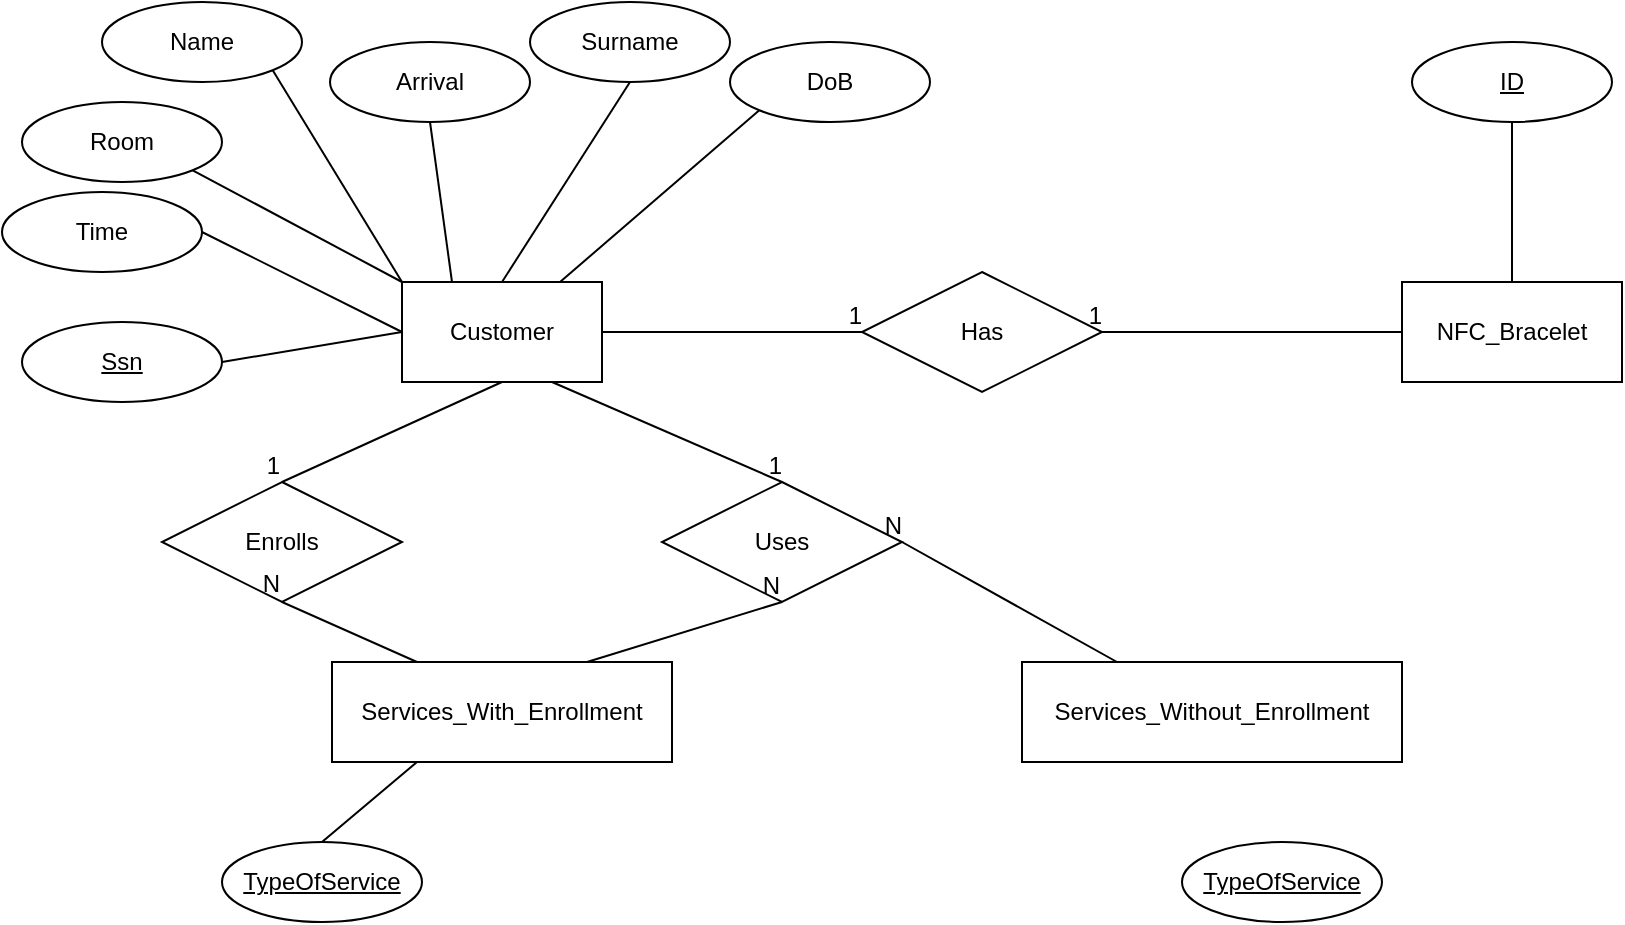 <mxfile version="14.6.1" type="github">
  <diagram id="hD8x8rFiTOKmc3ZWUuP_" name="Page-1">
    <mxGraphModel dx="1278" dy="548" grid="1" gridSize="10" guides="1" tooltips="1" connect="1" arrows="1" fold="1" page="1" pageScale="1" pageWidth="827" pageHeight="1169" math="0" shadow="0">
      <root>
        <mxCell id="0" />
        <mxCell id="1" parent="0" />
        <mxCell id="cgFxiKVTE2_JD3lSgvtE-6" value="Customer" style="whiteSpace=wrap;html=1;align=center;" parent="1" vertex="1">
          <mxGeometry x="200" y="150" width="100" height="50" as="geometry" />
        </mxCell>
        <mxCell id="cgFxiKVTE2_JD3lSgvtE-7" value="Room" style="ellipse;whiteSpace=wrap;html=1;align=center;" parent="1" vertex="1">
          <mxGeometry x="10" y="60" width="100" height="40" as="geometry" />
        </mxCell>
        <mxCell id="cgFxiKVTE2_JD3lSgvtE-8" value="DoB" style="ellipse;whiteSpace=wrap;html=1;align=center;" parent="1" vertex="1">
          <mxGeometry x="364" y="30" width="100" height="40" as="geometry" />
        </mxCell>
        <mxCell id="cgFxiKVTE2_JD3lSgvtE-9" value="Surname" style="ellipse;whiteSpace=wrap;html=1;align=center;" parent="1" vertex="1">
          <mxGeometry x="264" y="10" width="100" height="40" as="geometry" />
        </mxCell>
        <mxCell id="cgFxiKVTE2_JD3lSgvtE-10" value="Name" style="ellipse;whiteSpace=wrap;html=1;align=center;" parent="1" vertex="1">
          <mxGeometry x="50" y="10" width="100" height="40" as="geometry" />
        </mxCell>
        <mxCell id="cgFxiKVTE2_JD3lSgvtE-13" value="Arrival" style="ellipse;whiteSpace=wrap;html=1;align=center;" parent="1" vertex="1">
          <mxGeometry x="164" y="30" width="100" height="40" as="geometry" />
        </mxCell>
        <mxCell id="cgFxiKVTE2_JD3lSgvtE-14" value="Time" style="ellipse;whiteSpace=wrap;html=1;align=center;" parent="1" vertex="1">
          <mxGeometry y="105" width="100" height="40" as="geometry" />
        </mxCell>
        <mxCell id="cgFxiKVTE2_JD3lSgvtE-32" value="" style="endArrow=none;html=1;rounded=0;entryX=0;entryY=0;entryDx=0;entryDy=0;exitX=1;exitY=1;exitDx=0;exitDy=0;" parent="1" source="cgFxiKVTE2_JD3lSgvtE-10" target="cgFxiKVTE2_JD3lSgvtE-6" edge="1">
          <mxGeometry relative="1" as="geometry">
            <mxPoint x="90" y="90" as="sourcePoint" />
            <mxPoint x="250" y="90" as="targetPoint" />
          </mxGeometry>
        </mxCell>
        <mxCell id="cgFxiKVTE2_JD3lSgvtE-34" value="" style="endArrow=none;html=1;rounded=0;entryX=0;entryY=1;entryDx=0;entryDy=0;" parent="1" source="cgFxiKVTE2_JD3lSgvtE-6" target="cgFxiKVTE2_JD3lSgvtE-8" edge="1">
          <mxGeometry relative="1" as="geometry">
            <mxPoint x="380" y="195" as="sourcePoint" />
            <mxPoint x="540" y="195" as="targetPoint" />
          </mxGeometry>
        </mxCell>
        <mxCell id="cgFxiKVTE2_JD3lSgvtE-35" value="" style="endArrow=none;html=1;rounded=0;exitX=0.5;exitY=0;exitDx=0;exitDy=0;entryX=0.5;entryY=1;entryDx=0;entryDy=0;" parent="1" source="cgFxiKVTE2_JD3lSgvtE-6" target="cgFxiKVTE2_JD3lSgvtE-9" edge="1">
          <mxGeometry relative="1" as="geometry">
            <mxPoint x="280" y="130" as="sourcePoint" />
            <mxPoint x="440" y="130" as="targetPoint" />
          </mxGeometry>
        </mxCell>
        <mxCell id="cgFxiKVTE2_JD3lSgvtE-36" value="" style="endArrow=none;html=1;rounded=0;exitX=0.5;exitY=1;exitDx=0;exitDy=0;entryX=0.25;entryY=0;entryDx=0;entryDy=0;" parent="1" source="cgFxiKVTE2_JD3lSgvtE-13" target="cgFxiKVTE2_JD3lSgvtE-6" edge="1">
          <mxGeometry relative="1" as="geometry">
            <mxPoint x="150" y="100" as="sourcePoint" />
            <mxPoint x="310" y="100" as="targetPoint" />
          </mxGeometry>
        </mxCell>
        <mxCell id="cgFxiKVTE2_JD3lSgvtE-38" value="Has" style="shape=rhombus;perimeter=rhombusPerimeter;whiteSpace=wrap;html=1;align=center;" parent="1" vertex="1">
          <mxGeometry x="430" y="145" width="120" height="60" as="geometry" />
        </mxCell>
        <mxCell id="cgFxiKVTE2_JD3lSgvtE-39" value="NFC_Bracelet" style="whiteSpace=wrap;html=1;align=center;" parent="1" vertex="1">
          <mxGeometry x="700" y="150" width="110" height="50" as="geometry" />
        </mxCell>
        <mxCell id="cgFxiKVTE2_JD3lSgvtE-41" value="&lt;u&gt;ID&lt;/u&gt;" style="ellipse;whiteSpace=wrap;html=1;align=center;" parent="1" vertex="1">
          <mxGeometry x="705" y="30" width="100" height="40" as="geometry" />
        </mxCell>
        <mxCell id="cgFxiKVTE2_JD3lSgvtE-42" value="" style="endArrow=none;html=1;rounded=0;entryX=0.5;entryY=1;entryDx=0;entryDy=0;exitX=0.5;exitY=0;exitDx=0;exitDy=0;" parent="1" source="cgFxiKVTE2_JD3lSgvtE-39" target="cgFxiKVTE2_JD3lSgvtE-41" edge="1">
          <mxGeometry relative="1" as="geometry">
            <mxPoint x="280" y="130" as="sourcePoint" />
            <mxPoint x="440" y="130" as="targetPoint" />
          </mxGeometry>
        </mxCell>
        <mxCell id="cgFxiKVTE2_JD3lSgvtE-43" value="" style="endArrow=none;html=1;rounded=0;exitX=1;exitY=0.5;exitDx=0;exitDy=0;entryX=0;entryY=0.5;entryDx=0;entryDy=0;" parent="1" source="cgFxiKVTE2_JD3lSgvtE-6" target="cgFxiKVTE2_JD3lSgvtE-38" edge="1">
          <mxGeometry relative="1" as="geometry">
            <mxPoint x="280" y="270" as="sourcePoint" />
            <mxPoint x="440" y="270" as="targetPoint" />
          </mxGeometry>
        </mxCell>
        <mxCell id="cgFxiKVTE2_JD3lSgvtE-44" value="1" style="resizable=0;html=1;align=right;verticalAlign=bottom;" parent="cgFxiKVTE2_JD3lSgvtE-43" connectable="0" vertex="1">
          <mxGeometry x="1" relative="1" as="geometry" />
        </mxCell>
        <mxCell id="cgFxiKVTE2_JD3lSgvtE-45" value="" style="endArrow=none;html=1;rounded=0;exitX=0;exitY=0.5;exitDx=0;exitDy=0;entryX=1;entryY=0.5;entryDx=0;entryDy=0;" parent="1" source="cgFxiKVTE2_JD3lSgvtE-39" target="cgFxiKVTE2_JD3lSgvtE-38" edge="1">
          <mxGeometry relative="1" as="geometry">
            <mxPoint x="280" y="130" as="sourcePoint" />
            <mxPoint x="440" y="130" as="targetPoint" />
          </mxGeometry>
        </mxCell>
        <mxCell id="cgFxiKVTE2_JD3lSgvtE-46" value="1" style="resizable=0;html=1;align=right;verticalAlign=bottom;" parent="cgFxiKVTE2_JD3lSgvtE-45" connectable="0" vertex="1">
          <mxGeometry x="1" relative="1" as="geometry" />
        </mxCell>
        <mxCell id="3_kX5ixNashs4jqHw_7I-1" value="Services_Without_Enrollment" style="whiteSpace=wrap;html=1;align=center;" vertex="1" parent="1">
          <mxGeometry x="510" y="340" width="190" height="50" as="geometry" />
        </mxCell>
        <mxCell id="3_kX5ixNashs4jqHw_7I-2" value="Services_With_Enrollment" style="whiteSpace=wrap;html=1;align=center;" vertex="1" parent="1">
          <mxGeometry x="165" y="340" width="170" height="50" as="geometry" />
        </mxCell>
        <mxCell id="3_kX5ixNashs4jqHw_7I-7" value="Enrolls" style="shape=rhombus;perimeter=rhombusPerimeter;whiteSpace=wrap;html=1;align=center;" vertex="1" parent="1">
          <mxGeometry x="80" y="250" width="120" height="60" as="geometry" />
        </mxCell>
        <mxCell id="3_kX5ixNashs4jqHw_7I-11" value="" style="endArrow=none;html=1;rounded=0;exitX=0.5;exitY=1;exitDx=0;exitDy=0;entryX=0.5;entryY=0;entryDx=0;entryDy=0;" edge="1" parent="1" source="cgFxiKVTE2_JD3lSgvtE-6" target="3_kX5ixNashs4jqHw_7I-7">
          <mxGeometry relative="1" as="geometry">
            <mxPoint x="220" y="270" as="sourcePoint" />
            <mxPoint x="380" y="270" as="targetPoint" />
          </mxGeometry>
        </mxCell>
        <mxCell id="3_kX5ixNashs4jqHw_7I-12" value="1" style="resizable=0;html=1;align=right;verticalAlign=bottom;" connectable="0" vertex="1" parent="3_kX5ixNashs4jqHw_7I-11">
          <mxGeometry x="1" relative="1" as="geometry" />
        </mxCell>
        <mxCell id="3_kX5ixNashs4jqHw_7I-13" value="" style="endArrow=none;html=1;rounded=0;exitX=0.25;exitY=0;exitDx=0;exitDy=0;entryX=0.5;entryY=1;entryDx=0;entryDy=0;" edge="1" parent="1" source="3_kX5ixNashs4jqHw_7I-2" target="3_kX5ixNashs4jqHw_7I-7">
          <mxGeometry relative="1" as="geometry">
            <mxPoint x="240" y="310" as="sourcePoint" />
            <mxPoint x="400" y="310" as="targetPoint" />
          </mxGeometry>
        </mxCell>
        <mxCell id="3_kX5ixNashs4jqHw_7I-14" value="N" style="resizable=0;html=1;align=right;verticalAlign=bottom;" connectable="0" vertex="1" parent="3_kX5ixNashs4jqHw_7I-13">
          <mxGeometry x="1" relative="1" as="geometry" />
        </mxCell>
        <mxCell id="3_kX5ixNashs4jqHw_7I-15" value="" style="endArrow=none;html=1;rounded=0;exitX=1;exitY=0.5;exitDx=0;exitDy=0;entryX=0;entryY=0.5;entryDx=0;entryDy=0;" edge="1" parent="1" source="cgFxiKVTE2_JD3lSgvtE-14" target="cgFxiKVTE2_JD3lSgvtE-6">
          <mxGeometry relative="1" as="geometry">
            <mxPoint x="180" y="270" as="sourcePoint" />
            <mxPoint x="340" y="270" as="targetPoint" />
          </mxGeometry>
        </mxCell>
        <mxCell id="3_kX5ixNashs4jqHw_7I-16" value="&lt;u&gt;TypeOfService&lt;/u&gt;" style="ellipse;whiteSpace=wrap;html=1;align=center;" vertex="1" parent="1">
          <mxGeometry x="110" y="430" width="100" height="40" as="geometry" />
        </mxCell>
        <mxCell id="3_kX5ixNashs4jqHw_7I-17" value="" style="endArrow=none;html=1;rounded=0;entryX=0.25;entryY=1;entryDx=0;entryDy=0;exitX=0.5;exitY=0;exitDx=0;exitDy=0;" edge="1" parent="1" source="3_kX5ixNashs4jqHw_7I-16" target="3_kX5ixNashs4jqHw_7I-2">
          <mxGeometry relative="1" as="geometry">
            <mxPoint x="180" y="270" as="sourcePoint" />
            <mxPoint x="340" y="270" as="targetPoint" />
          </mxGeometry>
        </mxCell>
        <mxCell id="3_kX5ixNashs4jqHw_7I-19" value="Ssn" style="ellipse;whiteSpace=wrap;html=1;align=center;fontStyle=4;" vertex="1" parent="1">
          <mxGeometry x="10" y="170" width="100" height="40" as="geometry" />
        </mxCell>
        <mxCell id="3_kX5ixNashs4jqHw_7I-22" value="" style="endArrow=none;html=1;rounded=0;exitX=1;exitY=0.5;exitDx=0;exitDy=0;entryX=0;entryY=0.5;entryDx=0;entryDy=0;" edge="1" parent="1" source="3_kX5ixNashs4jqHw_7I-19" target="cgFxiKVTE2_JD3lSgvtE-6">
          <mxGeometry relative="1" as="geometry">
            <mxPoint x="200" y="190" as="sourcePoint" />
            <mxPoint x="360" y="190" as="targetPoint" />
          </mxGeometry>
        </mxCell>
        <mxCell id="3_kX5ixNashs4jqHw_7I-23" value="" style="endArrow=none;html=1;rounded=0;entryX=0;entryY=0;entryDx=0;entryDy=0;exitX=1;exitY=1;exitDx=0;exitDy=0;" edge="1" parent="1" source="cgFxiKVTE2_JD3lSgvtE-7" target="cgFxiKVTE2_JD3lSgvtE-6">
          <mxGeometry relative="1" as="geometry">
            <mxPoint x="200" y="190" as="sourcePoint" />
            <mxPoint x="350" y="270" as="targetPoint" />
          </mxGeometry>
        </mxCell>
        <mxCell id="3_kX5ixNashs4jqHw_7I-24" value="Uses" style="shape=rhombus;perimeter=rhombusPerimeter;whiteSpace=wrap;html=1;align=center;" vertex="1" parent="1">
          <mxGeometry x="330" y="250" width="120" height="60" as="geometry" />
        </mxCell>
        <mxCell id="3_kX5ixNashs4jqHw_7I-25" value="" style="endArrow=none;html=1;rounded=0;exitX=0.75;exitY=1;exitDx=0;exitDy=0;entryX=0.5;entryY=0;entryDx=0;entryDy=0;" edge="1" parent="1" source="cgFxiKVTE2_JD3lSgvtE-6" target="3_kX5ixNashs4jqHw_7I-24">
          <mxGeometry relative="1" as="geometry">
            <mxPoint x="200" y="290" as="sourcePoint" />
            <mxPoint x="360" y="290" as="targetPoint" />
          </mxGeometry>
        </mxCell>
        <mxCell id="3_kX5ixNashs4jqHw_7I-26" value="1" style="resizable=0;html=1;align=right;verticalAlign=bottom;" connectable="0" vertex="1" parent="3_kX5ixNashs4jqHw_7I-25">
          <mxGeometry x="1" relative="1" as="geometry" />
        </mxCell>
        <mxCell id="3_kX5ixNashs4jqHw_7I-27" value="" style="endArrow=none;html=1;rounded=0;exitX=0.75;exitY=0;exitDx=0;exitDy=0;entryX=0.5;entryY=1;entryDx=0;entryDy=0;" edge="1" parent="1" source="3_kX5ixNashs4jqHw_7I-2" target="3_kX5ixNashs4jqHw_7I-24">
          <mxGeometry relative="1" as="geometry">
            <mxPoint x="200" y="290" as="sourcePoint" />
            <mxPoint x="360" y="290" as="targetPoint" />
          </mxGeometry>
        </mxCell>
        <mxCell id="3_kX5ixNashs4jqHw_7I-28" value="N" style="resizable=0;html=1;align=right;verticalAlign=bottom;" connectable="0" vertex="1" parent="3_kX5ixNashs4jqHw_7I-27">
          <mxGeometry x="1" relative="1" as="geometry" />
        </mxCell>
        <mxCell id="3_kX5ixNashs4jqHw_7I-29" value="" style="endArrow=none;html=1;rounded=0;exitX=0.25;exitY=0;exitDx=0;exitDy=0;entryX=1;entryY=0.5;entryDx=0;entryDy=0;" edge="1" parent="1" source="3_kX5ixNashs4jqHw_7I-1" target="3_kX5ixNashs4jqHw_7I-24">
          <mxGeometry relative="1" as="geometry">
            <mxPoint x="200" y="290" as="sourcePoint" />
            <mxPoint x="360" y="290" as="targetPoint" />
          </mxGeometry>
        </mxCell>
        <mxCell id="3_kX5ixNashs4jqHw_7I-30" value="N" style="resizable=0;html=1;align=right;verticalAlign=bottom;" connectable="0" vertex="1" parent="3_kX5ixNashs4jqHw_7I-29">
          <mxGeometry x="1" relative="1" as="geometry" />
        </mxCell>
        <mxCell id="3_kX5ixNashs4jqHw_7I-31" value="&lt;u&gt;TypeOfService&lt;/u&gt;" style="ellipse;whiteSpace=wrap;html=1;align=center;" vertex="1" parent="1">
          <mxGeometry x="590" y="430" width="100" height="40" as="geometry" />
        </mxCell>
      </root>
    </mxGraphModel>
  </diagram>
</mxfile>
